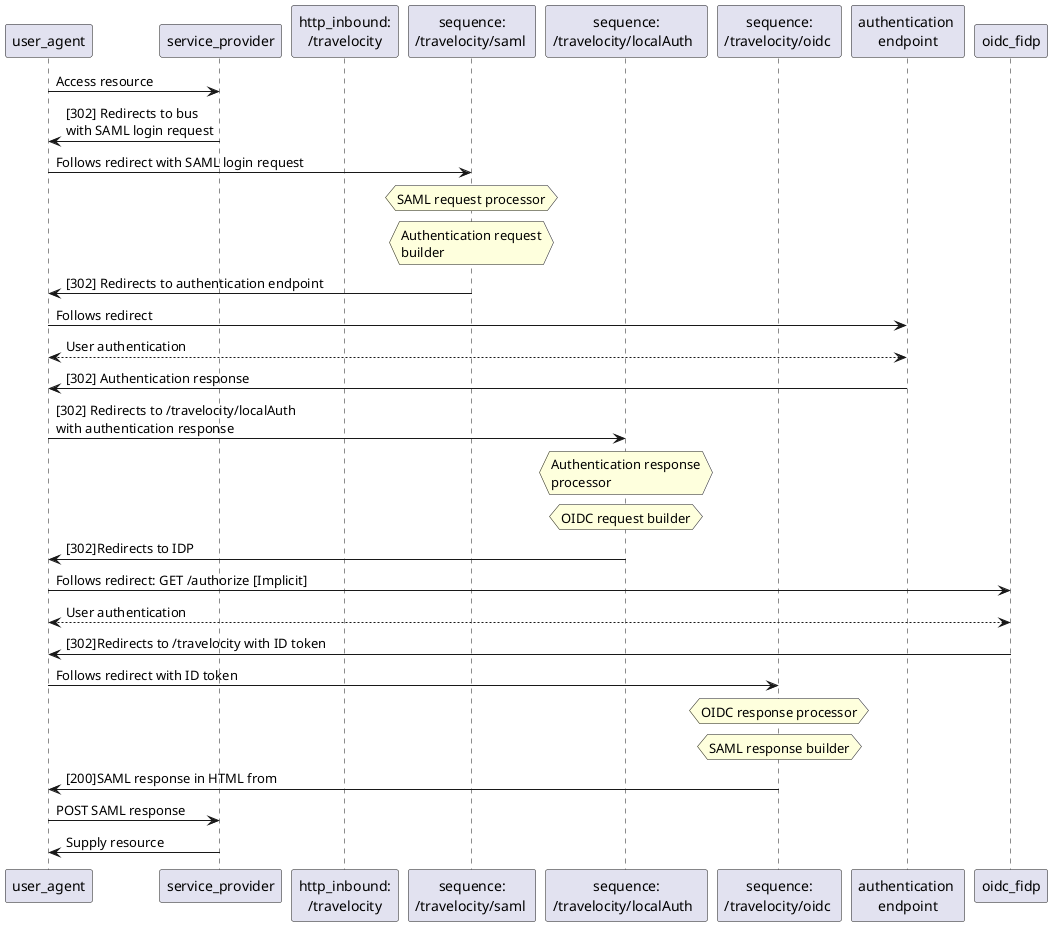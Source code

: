 @startuml
participant user_agent
participant service_provider
participant "http_inbound:\n/travelocity" as http_inbound_travelocity
participant "sequence:\n/travelocity/saml " as sequence_1
participant "sequence:\n/travelocity/localAuth  " as sequence_2
participant "sequence:\n/travelocity/oidc " as sequence_3
participant "authentication \nendpoint" as auth_endpoint
participant oidc_fidp




user_agent -> service_provider : Access resource
service_provider -> user_agent : [302] Redirects to bus\nwith SAML login request
user_agent -> sequence_1 : Follows redirect with SAML login request
hnote over sequence_1 : SAML request processor
hnote over sequence_1 : Authentication request\nbuilder

sequence_1 -> user_agent : [302] Redirects to authentication endpoint
user_agent -> auth_endpoint : Follows redirect
auth_endpoint <--> user_agent : User authentication
auth_endpoint -> user_agent : [302] Authentication response
user_agent -> sequence_2 : [302] Redirects to /travelocity/localAuth \nwith authentication response
hnote over sequence_2 : Authentication response\nprocessor
hnote over sequence_2 : OIDC request builder

sequence_2 -> user_agent : [302]Redirects to IDP
user_agent -> oidc_fidp : Follows redirect: GET /authorize [Implicit]

oidc_fidp <--> user_agent : User authentication
oidc_fidp -> user_agent : [302]Redirects to /travelocity with ID token
user_agent -> sequence_3 : Follows redirect with ID token
hnote over sequence_3 : OIDC response processor
hnote over sequence_3 : SAML response builder

sequence_3 -> user_agent : [200]SAML response in HTML from
user_agent -> service_provider : POST SAML response
service_provider -> user_agent : Supply resource

@enduml


